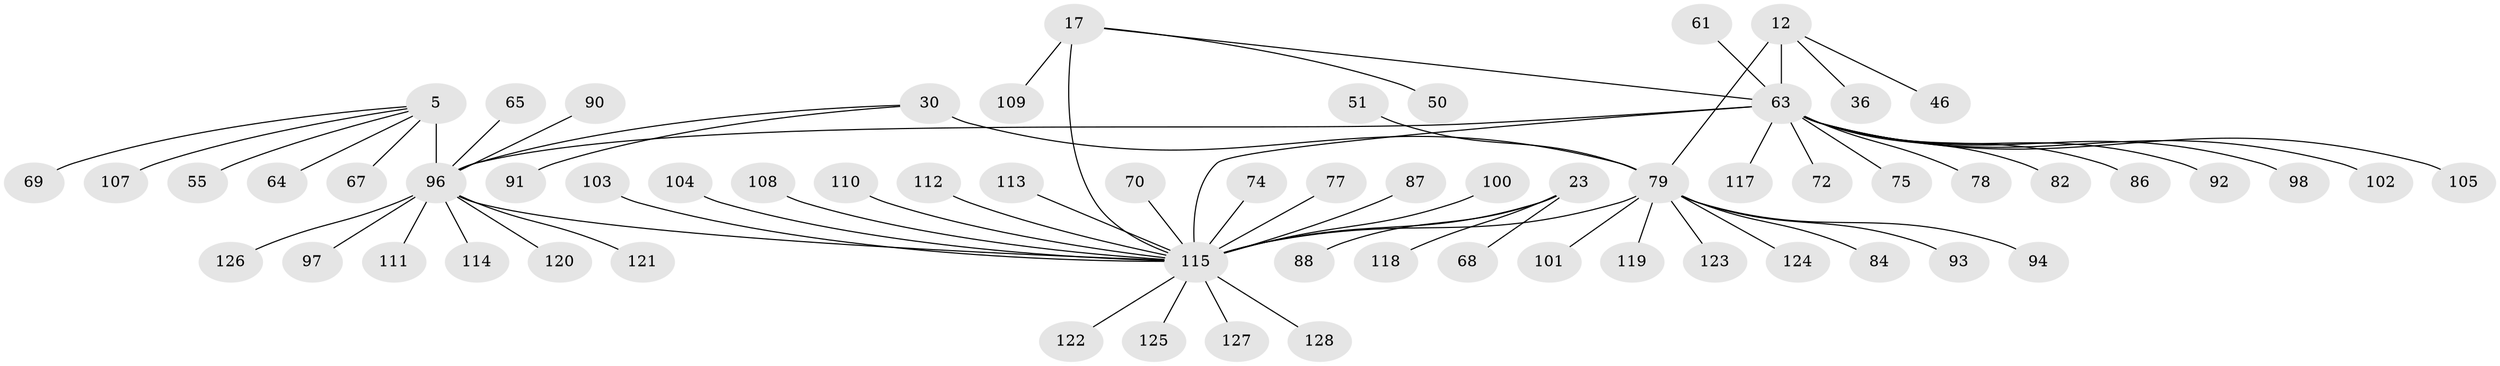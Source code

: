 // original degree distribution, {7: 0.046875, 12: 0.0234375, 8: 0.0390625, 9: 0.046875, 10: 0.0390625, 6: 0.03125, 11: 0.0078125, 2: 0.1328125, 1: 0.6015625, 3: 0.03125}
// Generated by graph-tools (version 1.1) at 2025/59/03/04/25 21:59:09]
// undirected, 64 vertices, 67 edges
graph export_dot {
graph [start="1"]
  node [color=gray90,style=filled];
  5 [super="+4"];
  12 [super="+9"];
  17 [super="+14"];
  23 [super="+19"];
  30 [super="+26"];
  36;
  46;
  50;
  51;
  55;
  61;
  63 [super="+54+11+42+10+56"];
  64;
  65;
  67;
  68;
  69 [super="+52"];
  70 [super="+60"];
  72;
  74;
  75;
  77;
  78 [super="+49"];
  79 [super="+29+38+39+45"];
  82;
  84;
  86;
  87;
  88;
  90;
  91;
  92;
  93;
  94;
  96 [super="+6+47+2"];
  97;
  98;
  100 [super="+59"];
  101;
  102 [super="+40"];
  103;
  104;
  105;
  107 [super="+43"];
  108;
  109;
  110;
  111 [super="+57"];
  112;
  113 [super="+106"];
  114 [super="+80"];
  115 [super="+85+83+95+32+33+34+37+41+53+99"];
  117;
  118;
  119;
  120;
  121 [super="+89"];
  122;
  123 [super="+116"];
  124;
  125;
  126;
  127 [super="+31"];
  128;
  5 -- 67;
  5 -- 64;
  5 -- 55;
  5 -- 107;
  5 -- 69;
  5 -- 96 [weight=8];
  12 -- 36;
  12 -- 46;
  12 -- 63 [weight=8];
  12 -- 79;
  17 -- 109;
  17 -- 50;
  17 -- 63;
  17 -- 115 [weight=8];
  23 -- 68;
  23 -- 88;
  23 -- 118;
  23 -- 115 [weight=10];
  30 -- 91;
  30 -- 79 [weight=8];
  30 -- 96;
  51 -- 79;
  61 -- 63;
  63 -- 72;
  63 -- 75;
  63 -- 78;
  63 -- 86;
  63 -- 115 [weight=4];
  63 -- 96 [weight=2];
  63 -- 98;
  63 -- 102;
  63 -- 105;
  63 -- 82;
  63 -- 117;
  63 -- 92;
  65 -- 96;
  70 -- 115;
  74 -- 115;
  77 -- 115;
  79 -- 84;
  79 -- 93;
  79 -- 94;
  79 -- 101;
  79 -- 115 [weight=3];
  79 -- 119;
  79 -- 123;
  79 -- 124;
  87 -- 115;
  90 -- 96;
  96 -- 111;
  96 -- 115 [weight=2];
  96 -- 121;
  96 -- 126;
  96 -- 97;
  96 -- 114;
  96 -- 120;
  100 -- 115;
  103 -- 115;
  104 -- 115;
  108 -- 115;
  110 -- 115;
  112 -- 115;
  113 -- 115;
  115 -- 128;
  115 -- 122;
  115 -- 127;
  115 -- 125;
}
